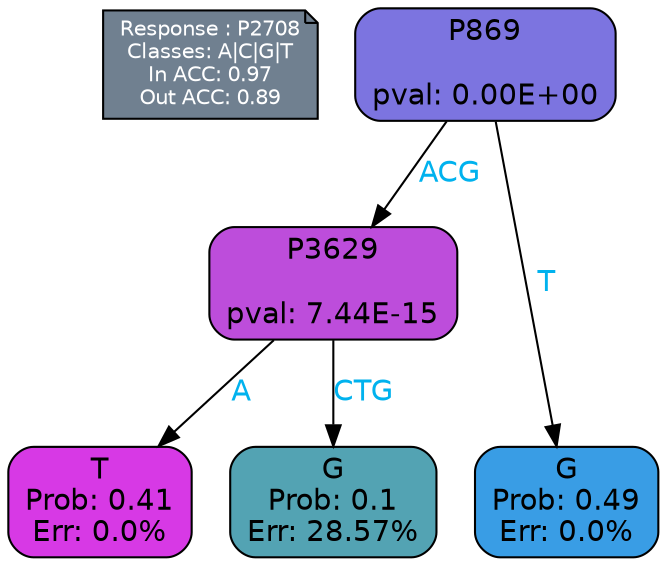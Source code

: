 digraph Tree {
node [shape=box, style="filled, rounded", color="black", fontname=helvetica] ;
graph [ranksep=equally, splines=polylines, bgcolor=transparent, dpi=600] ;
edge [fontname=helvetica] ;
LEGEND [label="Response : P2708
Classes: A|C|G|T
In ACC: 0.97
Out ACC: 0.89
",shape=note,align=left,style=filled,fillcolor="slategray",fontcolor="white",fontsize=10];1 [label="P869

pval: 0.00E+00", fillcolor="#7c74e0"] ;
2 [label="P3629

pval: 7.44E-15", fillcolor="#bd4ddb"] ;
3 [label="T
Prob: 0.41
Err: 0.0%", fillcolor="#d739e5"] ;
4 [label="G
Prob: 0.1
Err: 28.57%", fillcolor="#53a3b3"] ;
5 [label="G
Prob: 0.49
Err: 0.0%", fillcolor="#399de5"] ;
1 -> 2 [label="ACG",fontcolor=deepskyblue2] ;
1 -> 5 [label="T",fontcolor=deepskyblue2] ;
2 -> 3 [label="A",fontcolor=deepskyblue2] ;
2 -> 4 [label="CTG",fontcolor=deepskyblue2] ;
{rank = same; 3;4;5;}{rank = same; LEGEND;1;}}